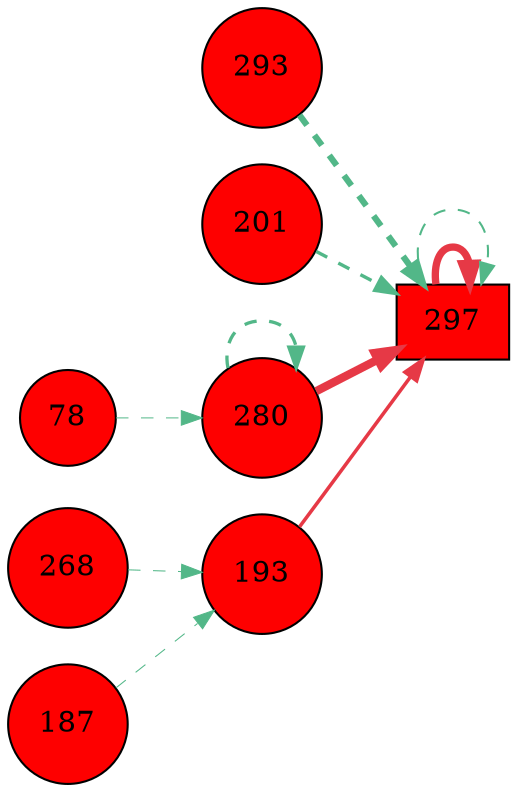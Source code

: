 digraph G{
rankdir=LR;
193 [style=filled, shape=circle, fillcolor="#fe0000", label="193"];
293 [style=filled, shape=circle, fillcolor="#fe0000", label="293"];
297 [style=filled, shape=box, fillcolor="#fe0000", label="297"];
201 [style=filled, shape=circle, fillcolor="#fe0000", label="201"];
268 [style=filled, shape=circle, fillcolor="#fe0000", label="268"];
78 [style=filled, shape=circle, fillcolor="#fe0000", label="78"];
280 [style=filled, shape=circle, fillcolor="#fe0000", label="280"];
187 [style=filled, shape=circle, fillcolor="#fe0000", label="187"];
280 -> 297 [color="#e63946",penwidth=4.00];
297 -> 297 [color="#e63946",penwidth=3.52];
193 -> 297 [color="#e63946",penwidth=1.70];
280 -> 280 [color="#52b788",style=dashed,penwidth=1.59];
78 -> 280 [color="#52b788",style=dashed,penwidth=0.50];
293 -> 297 [color="#52b788",style=dashed,penwidth=3.00];
201 -> 297 [color="#52b788",style=dashed,penwidth=1.64];
297 -> 297 [color="#52b788",style=dashed,penwidth=0.99];
268 -> 193 [color="#52b788",style=dashed,penwidth=0.50];
187 -> 193 [color="#52b788",style=dashed,penwidth=0.50];
}
